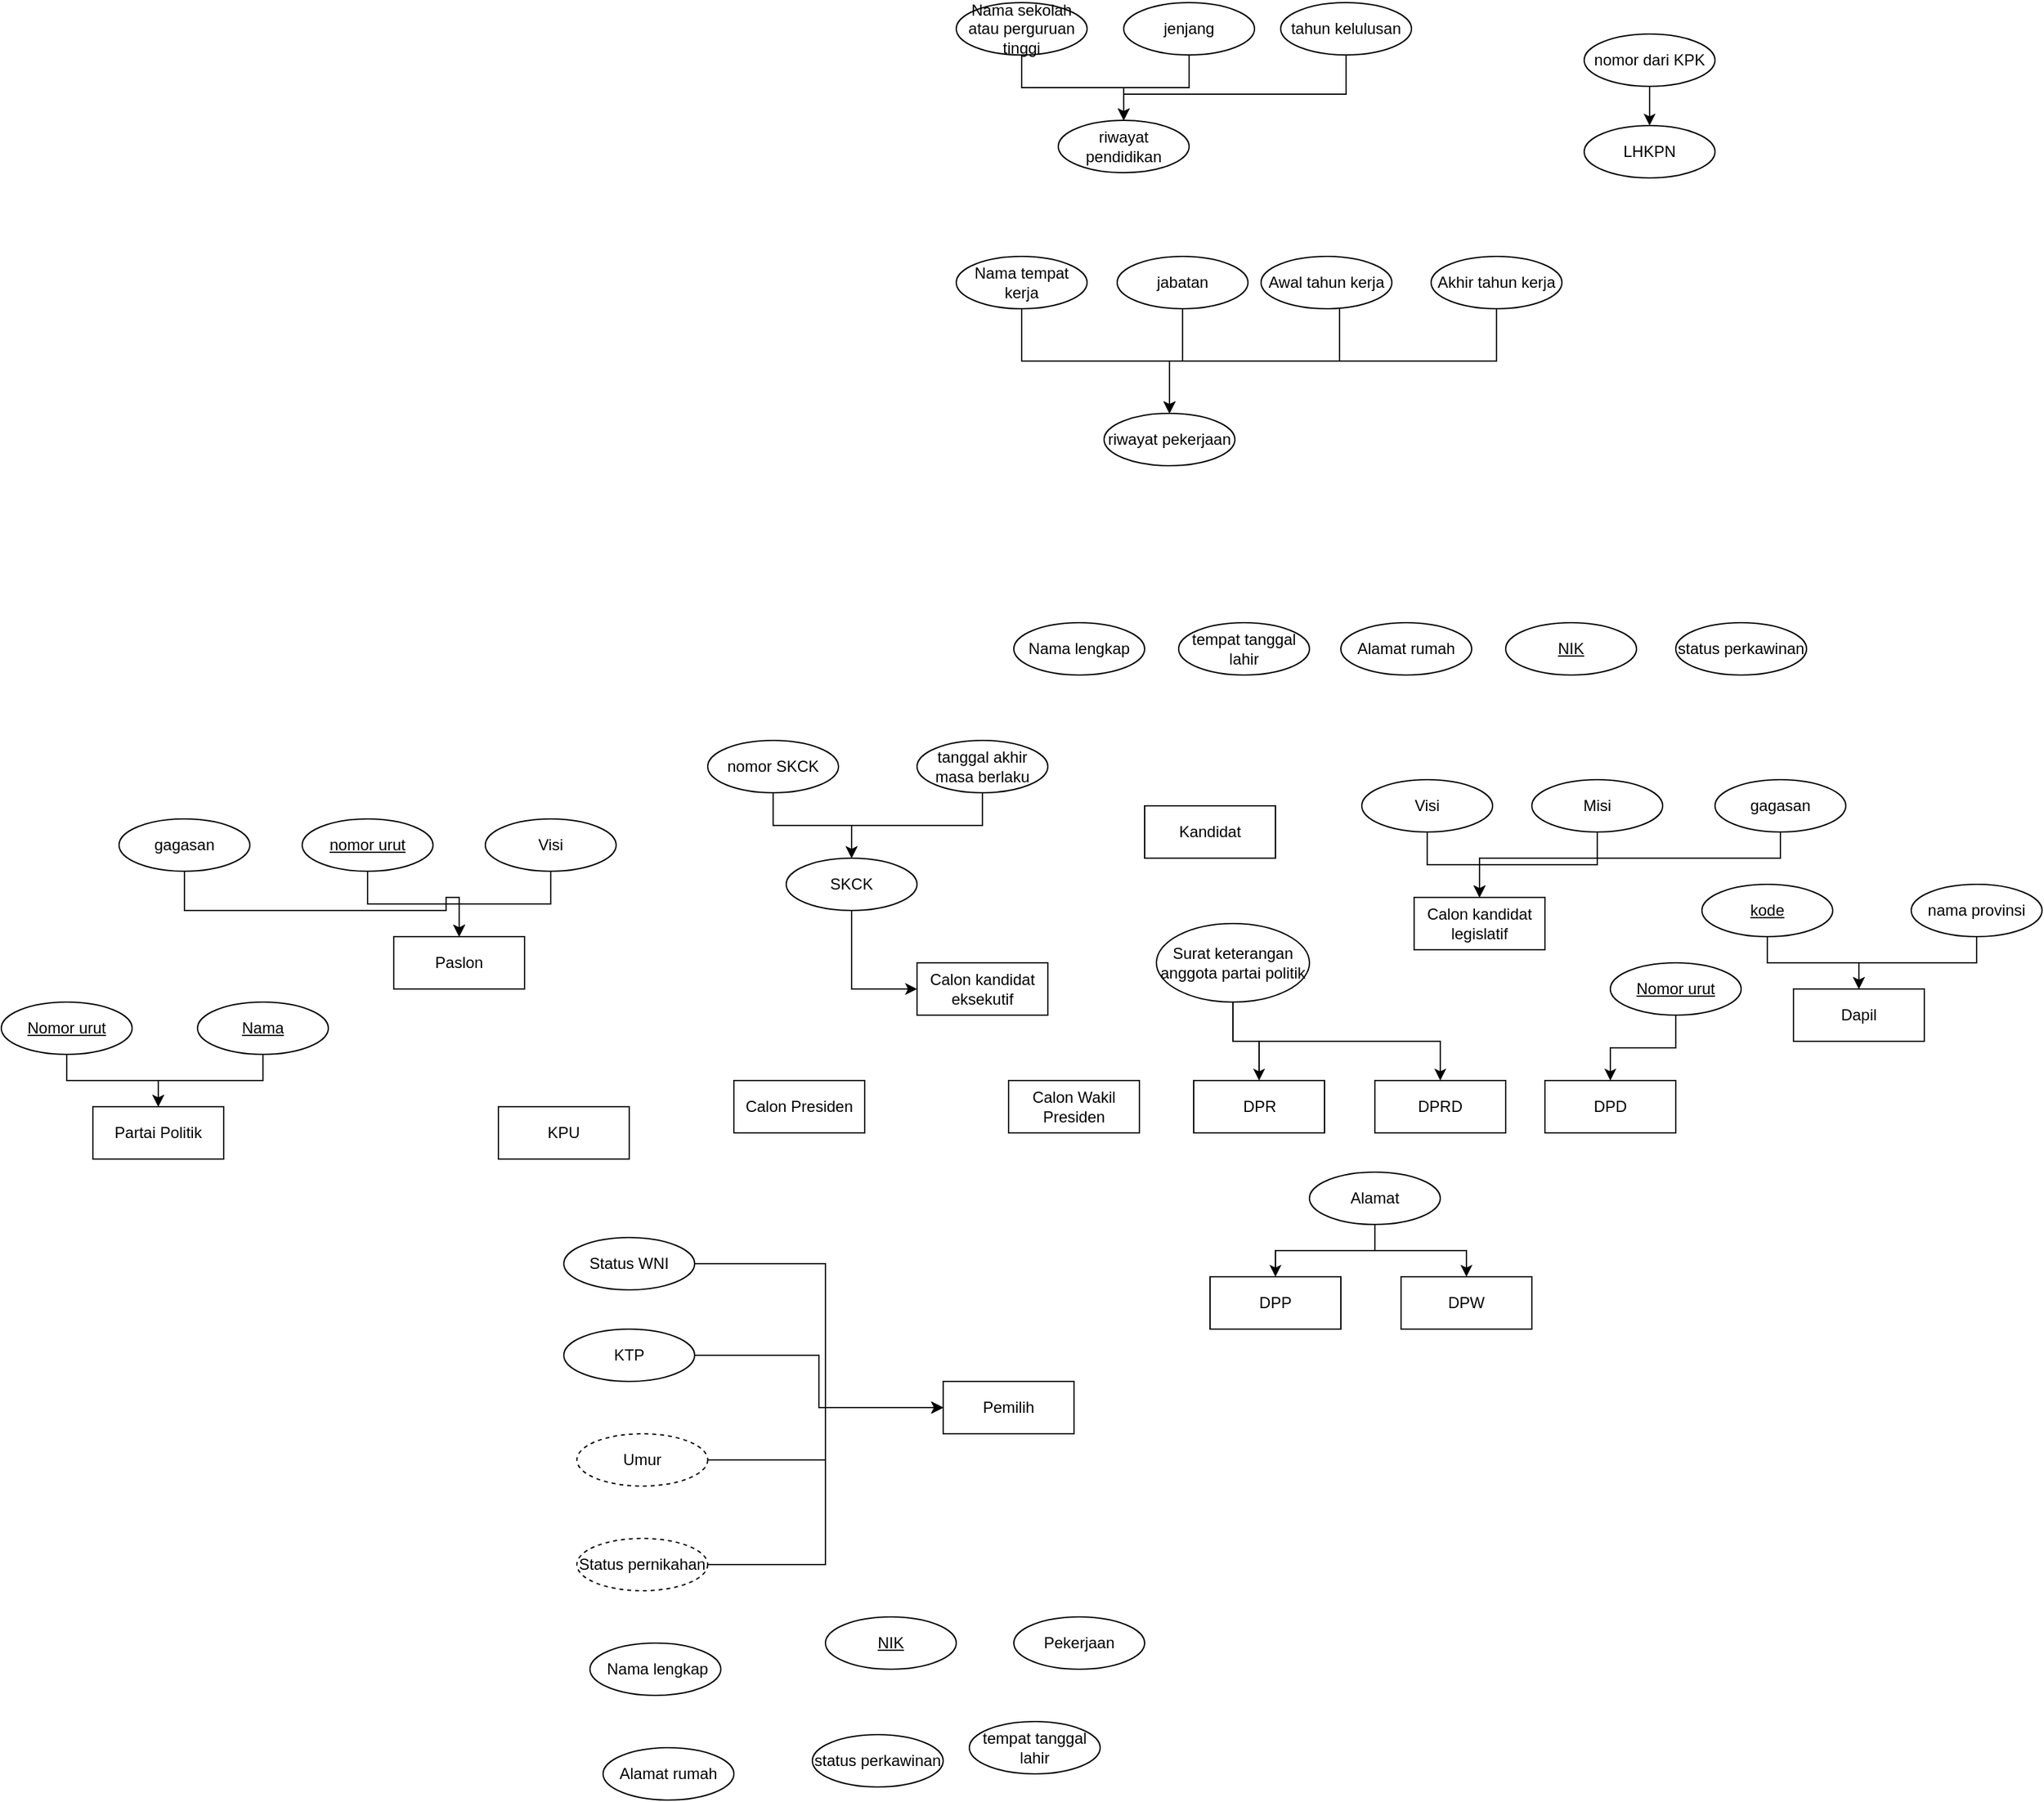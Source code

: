 <mxfile version="23.1.6" type="github">
  <diagram name="Page-1" id="nqy8MYTfZK-IS5IxkyHg">
    <mxGraphModel dx="1753" dy="1626" grid="1" gridSize="10" guides="1" tooltips="1" connect="1" arrows="1" fold="1" page="1" pageScale="1" pageWidth="827" pageHeight="1169" math="0" shadow="0">
      <root>
        <mxCell id="0" />
        <mxCell id="1" parent="0" />
        <mxCell id="Rp_q8d3P8gBAkOt-X-FX-1" value="DPR" style="whiteSpace=wrap;html=1;align=center;" parent="1" vertex="1">
          <mxGeometry x="351.5" y="110" width="100" height="40" as="geometry" />
        </mxCell>
        <mxCell id="Rp_q8d3P8gBAkOt-X-FX-2" value="DPRD" style="whiteSpace=wrap;html=1;align=center;" parent="1" vertex="1">
          <mxGeometry x="490" y="110" width="100" height="40" as="geometry" />
        </mxCell>
        <mxCell id="Rp_q8d3P8gBAkOt-X-FX-3" value="DPD" style="whiteSpace=wrap;html=1;align=center;" parent="1" vertex="1">
          <mxGeometry x="620" y="110" width="100" height="40" as="geometry" />
        </mxCell>
        <mxCell id="Rp_q8d3P8gBAkOt-X-FX-4" value="Calon Presiden" style="whiteSpace=wrap;html=1;align=center;" parent="1" vertex="1">
          <mxGeometry y="110" width="100" height="40" as="geometry" />
        </mxCell>
        <mxCell id="Rp_q8d3P8gBAkOt-X-FX-5" value="Calon Wakil Presiden" style="whiteSpace=wrap;html=1;align=center;" parent="1" vertex="1">
          <mxGeometry x="210" y="110" width="100" height="40" as="geometry" />
        </mxCell>
        <mxCell id="06MVGboHxHlyO1YCg4qo-1" value="Calon kandidat eksekutif" style="whiteSpace=wrap;html=1;align=center;" vertex="1" parent="1">
          <mxGeometry x="140" y="20" width="100" height="40" as="geometry" />
        </mxCell>
        <mxCell id="06MVGboHxHlyO1YCg4qo-2" value="Calon kandidat legislatif" style="whiteSpace=wrap;html=1;align=center;" vertex="1" parent="1">
          <mxGeometry x="520" y="-30" width="100" height="40" as="geometry" />
        </mxCell>
        <mxCell id="06MVGboHxHlyO1YCg4qo-3" value="Dapil" style="whiteSpace=wrap;html=1;align=center;" vertex="1" parent="1">
          <mxGeometry x="810" y="40" width="100" height="40" as="geometry" />
        </mxCell>
        <mxCell id="06MVGboHxHlyO1YCg4qo-10" value="" style="group" vertex="1" connectable="0" parent="1">
          <mxGeometry x="-560" y="50" width="250" height="120" as="geometry" />
        </mxCell>
        <mxCell id="06MVGboHxHlyO1YCg4qo-4" value="Partai Politik" style="whiteSpace=wrap;html=1;align=center;" vertex="1" parent="06MVGboHxHlyO1YCg4qo-10">
          <mxGeometry x="70" y="80" width="100" height="40" as="geometry" />
        </mxCell>
        <mxCell id="06MVGboHxHlyO1YCg4qo-90" style="edgeStyle=orthogonalEdgeStyle;rounded=0;orthogonalLoop=1;jettySize=auto;html=1;" edge="1" parent="06MVGboHxHlyO1YCg4qo-10" source="06MVGboHxHlyO1YCg4qo-6" target="06MVGboHxHlyO1YCg4qo-4">
          <mxGeometry relative="1" as="geometry" />
        </mxCell>
        <mxCell id="06MVGboHxHlyO1YCg4qo-6" value="&lt;u&gt;Nomor urut&lt;/u&gt;" style="ellipse;whiteSpace=wrap;html=1;align=center;" vertex="1" parent="06MVGboHxHlyO1YCg4qo-10">
          <mxGeometry width="100" height="40" as="geometry" />
        </mxCell>
        <mxCell id="06MVGboHxHlyO1YCg4qo-7" value="&lt;u&gt;Nama&lt;/u&gt;" style="ellipse;whiteSpace=wrap;html=1;align=center;" vertex="1" parent="06MVGboHxHlyO1YCg4qo-10">
          <mxGeometry x="150" width="100" height="40" as="geometry" />
        </mxCell>
        <mxCell id="06MVGboHxHlyO1YCg4qo-8" style="edgeStyle=orthogonalEdgeStyle;rounded=0;orthogonalLoop=1;jettySize=auto;html=1;entryX=0.5;entryY=0;entryDx=0;entryDy=0;" edge="1" parent="06MVGboHxHlyO1YCg4qo-10" source="06MVGboHxHlyO1YCg4qo-7" target="06MVGboHxHlyO1YCg4qo-4">
          <mxGeometry relative="1" as="geometry" />
        </mxCell>
        <mxCell id="06MVGboHxHlyO1YCg4qo-22" value="DPP" style="whiteSpace=wrap;html=1;align=center;" vertex="1" parent="1">
          <mxGeometry x="364" y="260" width="100" height="40" as="geometry" />
        </mxCell>
        <mxCell id="06MVGboHxHlyO1YCg4qo-24" value="DPW" style="whiteSpace=wrap;html=1;align=center;" vertex="1" parent="1">
          <mxGeometry x="510" y="260" width="100" height="40" as="geometry" />
        </mxCell>
        <mxCell id="06MVGboHxHlyO1YCg4qo-26" style="edgeStyle=orthogonalEdgeStyle;rounded=0;orthogonalLoop=1;jettySize=auto;html=1;entryX=0.5;entryY=0;entryDx=0;entryDy=0;" edge="1" parent="1" source="06MVGboHxHlyO1YCg4qo-25" target="06MVGboHxHlyO1YCg4qo-24">
          <mxGeometry relative="1" as="geometry" />
        </mxCell>
        <mxCell id="06MVGboHxHlyO1YCg4qo-27" style="edgeStyle=orthogonalEdgeStyle;rounded=0;orthogonalLoop=1;jettySize=auto;html=1;entryX=0.5;entryY=0;entryDx=0;entryDy=0;" edge="1" parent="1" source="06MVGboHxHlyO1YCg4qo-25" target="06MVGboHxHlyO1YCg4qo-22">
          <mxGeometry relative="1" as="geometry" />
        </mxCell>
        <mxCell id="06MVGboHxHlyO1YCg4qo-25" value="Alamat" style="ellipse;whiteSpace=wrap;html=1;align=center;" vertex="1" parent="1">
          <mxGeometry x="440" y="180" width="100" height="40" as="geometry" />
        </mxCell>
        <mxCell id="06MVGboHxHlyO1YCg4qo-28" value="KPU" style="whiteSpace=wrap;html=1;align=center;" vertex="1" parent="1">
          <mxGeometry x="-180" y="130" width="100" height="40" as="geometry" />
        </mxCell>
        <mxCell id="06MVGboHxHlyO1YCg4qo-29" value="Kandidat" style="whiteSpace=wrap;html=1;align=center;" vertex="1" parent="1">
          <mxGeometry x="314" y="-100" width="100" height="40" as="geometry" />
        </mxCell>
        <mxCell id="06MVGboHxHlyO1YCg4qo-30" value="Nama lengkap" style="ellipse;whiteSpace=wrap;html=1;align=center;" vertex="1" parent="1">
          <mxGeometry x="214" y="-240" width="100" height="40" as="geometry" />
        </mxCell>
        <mxCell id="06MVGboHxHlyO1YCg4qo-31" value="tempat tanggal lahir" style="ellipse;whiteSpace=wrap;html=1;align=center;" vertex="1" parent="1">
          <mxGeometry x="340" y="-240" width="100" height="40" as="geometry" />
        </mxCell>
        <mxCell id="06MVGboHxHlyO1YCg4qo-32" value="Alamat rumah" style="ellipse;whiteSpace=wrap;html=1;align=center;" vertex="1" parent="1">
          <mxGeometry x="464" y="-240" width="100" height="40" as="geometry" />
        </mxCell>
        <mxCell id="06MVGboHxHlyO1YCg4qo-33" value="&lt;u&gt;NIK&lt;/u&gt;" style="ellipse;whiteSpace=wrap;html=1;align=center;" vertex="1" parent="1">
          <mxGeometry x="590" y="-240" width="100" height="40" as="geometry" />
        </mxCell>
        <mxCell id="06MVGboHxHlyO1YCg4qo-35" value="status perkawinan" style="ellipse;whiteSpace=wrap;html=1;align=center;" vertex="1" parent="1">
          <mxGeometry x="720" y="-240" width="100" height="40" as="geometry" />
        </mxCell>
        <mxCell id="06MVGboHxHlyO1YCg4qo-54" value="" style="group" vertex="1" connectable="0" parent="1">
          <mxGeometry x="170" y="-520" width="463" height="160" as="geometry" />
        </mxCell>
        <mxCell id="06MVGboHxHlyO1YCg4qo-36" value="riwayat pekerjaan" style="ellipse;whiteSpace=wrap;html=1;align=center;" vertex="1" parent="06MVGboHxHlyO1YCg4qo-54">
          <mxGeometry x="113" y="120" width="100" height="40" as="geometry" />
        </mxCell>
        <mxCell id="06MVGboHxHlyO1YCg4qo-43" style="edgeStyle=orthogonalEdgeStyle;rounded=0;orthogonalLoop=1;jettySize=auto;html=1;entryX=0.5;entryY=0;entryDx=0;entryDy=0;" edge="1" parent="06MVGboHxHlyO1YCg4qo-54" source="06MVGboHxHlyO1YCg4qo-39" target="06MVGboHxHlyO1YCg4qo-36">
          <mxGeometry relative="1" as="geometry">
            <Array as="points">
              <mxPoint x="50" y="80" />
              <mxPoint x="163" y="80" />
            </Array>
          </mxGeometry>
        </mxCell>
        <mxCell id="06MVGboHxHlyO1YCg4qo-39" value="Nama tempat kerja" style="ellipse;whiteSpace=wrap;html=1;align=center;" vertex="1" parent="06MVGboHxHlyO1YCg4qo-54">
          <mxGeometry width="100" height="40" as="geometry" />
        </mxCell>
        <mxCell id="06MVGboHxHlyO1YCg4qo-51" style="edgeStyle=orthogonalEdgeStyle;rounded=0;orthogonalLoop=1;jettySize=auto;html=1;" edge="1" parent="06MVGboHxHlyO1YCg4qo-54" source="06MVGboHxHlyO1YCg4qo-40" target="06MVGboHxHlyO1YCg4qo-36">
          <mxGeometry relative="1" as="geometry" />
        </mxCell>
        <mxCell id="06MVGboHxHlyO1YCg4qo-40" value="jabatan" style="ellipse;whiteSpace=wrap;html=1;align=center;" vertex="1" parent="06MVGboHxHlyO1YCg4qo-54">
          <mxGeometry x="123" width="100" height="40" as="geometry" />
        </mxCell>
        <mxCell id="06MVGboHxHlyO1YCg4qo-46" style="edgeStyle=orthogonalEdgeStyle;rounded=0;orthogonalLoop=1;jettySize=auto;html=1;" edge="1" parent="06MVGboHxHlyO1YCg4qo-54" source="06MVGboHxHlyO1YCg4qo-41" target="06MVGboHxHlyO1YCg4qo-36">
          <mxGeometry relative="1" as="geometry">
            <Array as="points">
              <mxPoint x="293" y="80" />
              <mxPoint x="163" y="80" />
            </Array>
          </mxGeometry>
        </mxCell>
        <mxCell id="06MVGboHxHlyO1YCg4qo-41" value="Awal tahun kerja" style="ellipse;whiteSpace=wrap;html=1;align=center;" vertex="1" parent="06MVGboHxHlyO1YCg4qo-54">
          <mxGeometry x="233" width="100" height="40" as="geometry" />
        </mxCell>
        <mxCell id="06MVGboHxHlyO1YCg4qo-49" style="edgeStyle=orthogonalEdgeStyle;rounded=0;orthogonalLoop=1;jettySize=auto;html=1;" edge="1" parent="06MVGboHxHlyO1YCg4qo-54" source="06MVGboHxHlyO1YCg4qo-42" target="06MVGboHxHlyO1YCg4qo-36">
          <mxGeometry relative="1" as="geometry">
            <Array as="points">
              <mxPoint x="413" y="80" />
              <mxPoint x="163" y="80" />
            </Array>
          </mxGeometry>
        </mxCell>
        <mxCell id="06MVGboHxHlyO1YCg4qo-42" value="Akhir tahun kerja" style="ellipse;whiteSpace=wrap;html=1;align=center;" vertex="1" parent="06MVGboHxHlyO1YCg4qo-54">
          <mxGeometry x="363" width="100" height="40" as="geometry" />
        </mxCell>
        <mxCell id="06MVGboHxHlyO1YCg4qo-62" value="" style="group" vertex="1" connectable="0" parent="1">
          <mxGeometry x="170" y="-714" width="348" height="130" as="geometry" />
        </mxCell>
        <mxCell id="06MVGboHxHlyO1YCg4qo-37" value="riwayat pendidikan" style="ellipse;whiteSpace=wrap;html=1;align=center;" vertex="1" parent="06MVGboHxHlyO1YCg4qo-62">
          <mxGeometry x="78" y="90" width="100" height="40" as="geometry" />
        </mxCell>
        <mxCell id="06MVGboHxHlyO1YCg4qo-58" style="edgeStyle=orthogonalEdgeStyle;rounded=0;orthogonalLoop=1;jettySize=auto;html=1;" edge="1" parent="06MVGboHxHlyO1YCg4qo-62" source="06MVGboHxHlyO1YCg4qo-55" target="06MVGboHxHlyO1YCg4qo-37">
          <mxGeometry relative="1" as="geometry" />
        </mxCell>
        <mxCell id="06MVGboHxHlyO1YCg4qo-55" value="Nama sekolah atau perguruan tinggi" style="ellipse;whiteSpace=wrap;html=1;align=center;" vertex="1" parent="06MVGboHxHlyO1YCg4qo-62">
          <mxGeometry width="100" height="40" as="geometry" />
        </mxCell>
        <mxCell id="06MVGboHxHlyO1YCg4qo-59" style="edgeStyle=orthogonalEdgeStyle;rounded=0;orthogonalLoop=1;jettySize=auto;html=1;" edge="1" parent="06MVGboHxHlyO1YCg4qo-62" source="06MVGboHxHlyO1YCg4qo-56" target="06MVGboHxHlyO1YCg4qo-37">
          <mxGeometry relative="1" as="geometry" />
        </mxCell>
        <mxCell id="06MVGboHxHlyO1YCg4qo-56" value="jenjang" style="ellipse;whiteSpace=wrap;html=1;align=center;" vertex="1" parent="06MVGboHxHlyO1YCg4qo-62">
          <mxGeometry x="128" width="100" height="40" as="geometry" />
        </mxCell>
        <mxCell id="06MVGboHxHlyO1YCg4qo-60" style="edgeStyle=orthogonalEdgeStyle;rounded=0;orthogonalLoop=1;jettySize=auto;html=1;" edge="1" parent="06MVGboHxHlyO1YCg4qo-62" source="06MVGboHxHlyO1YCg4qo-57" target="06MVGboHxHlyO1YCg4qo-37">
          <mxGeometry relative="1" as="geometry">
            <Array as="points">
              <mxPoint x="298" y="70" />
              <mxPoint x="128" y="70" />
            </Array>
          </mxGeometry>
        </mxCell>
        <mxCell id="06MVGboHxHlyO1YCg4qo-57" value="tahun kelulusan" style="ellipse;whiteSpace=wrap;html=1;align=center;" vertex="1" parent="06MVGboHxHlyO1YCg4qo-62">
          <mxGeometry x="248" width="100" height="40" as="geometry" />
        </mxCell>
        <mxCell id="06MVGboHxHlyO1YCg4qo-66" value="" style="group" vertex="1" connectable="0" parent="1">
          <mxGeometry x="650" y="-690" width="100" height="110" as="geometry" />
        </mxCell>
        <mxCell id="06MVGboHxHlyO1YCg4qo-38" value="LHKPN" style="ellipse;whiteSpace=wrap;html=1;align=center;" vertex="1" parent="06MVGboHxHlyO1YCg4qo-66">
          <mxGeometry y="70" width="100" height="40" as="geometry" />
        </mxCell>
        <mxCell id="06MVGboHxHlyO1YCg4qo-63" value="nomor dari KPK" style="ellipse;whiteSpace=wrap;html=1;align=center;" vertex="1" parent="06MVGboHxHlyO1YCg4qo-66">
          <mxGeometry width="100" height="40" as="geometry" />
        </mxCell>
        <mxCell id="06MVGboHxHlyO1YCg4qo-65" style="edgeStyle=orthogonalEdgeStyle;rounded=0;orthogonalLoop=1;jettySize=auto;html=1;" edge="1" parent="06MVGboHxHlyO1YCg4qo-66" source="06MVGboHxHlyO1YCg4qo-63" target="06MVGboHxHlyO1YCg4qo-38">
          <mxGeometry relative="1" as="geometry" />
        </mxCell>
        <mxCell id="06MVGboHxHlyO1YCg4qo-74" value="" style="group" vertex="1" connectable="0" parent="1">
          <mxGeometry x="-20" y="-150" width="260" height="130" as="geometry" />
        </mxCell>
        <mxCell id="06MVGboHxHlyO1YCg4qo-68" value="SKCK" style="ellipse;whiteSpace=wrap;html=1;align=center;" vertex="1" parent="06MVGboHxHlyO1YCg4qo-74">
          <mxGeometry x="60" y="90" width="100" height="40" as="geometry" />
        </mxCell>
        <mxCell id="06MVGboHxHlyO1YCg4qo-70" value="tanggal akhir masa berlaku" style="ellipse;whiteSpace=wrap;html=1;align=center;" vertex="1" parent="06MVGboHxHlyO1YCg4qo-74">
          <mxGeometry x="160" width="100" height="40" as="geometry" />
        </mxCell>
        <mxCell id="06MVGboHxHlyO1YCg4qo-69" value="nomor SKCK" style="ellipse;whiteSpace=wrap;html=1;align=center;" vertex="1" parent="06MVGboHxHlyO1YCg4qo-74">
          <mxGeometry width="100" height="40" as="geometry" />
        </mxCell>
        <mxCell id="06MVGboHxHlyO1YCg4qo-72" style="edgeStyle=orthogonalEdgeStyle;rounded=0;orthogonalLoop=1;jettySize=auto;html=1;" edge="1" parent="06MVGboHxHlyO1YCg4qo-74" source="06MVGboHxHlyO1YCg4qo-70" target="06MVGboHxHlyO1YCg4qo-68">
          <mxGeometry relative="1" as="geometry" />
        </mxCell>
        <mxCell id="06MVGboHxHlyO1YCg4qo-71" style="edgeStyle=orthogonalEdgeStyle;rounded=0;orthogonalLoop=1;jettySize=auto;html=1;" edge="1" parent="06MVGboHxHlyO1YCg4qo-74" source="06MVGboHxHlyO1YCg4qo-69" target="06MVGboHxHlyO1YCg4qo-68">
          <mxGeometry relative="1" as="geometry" />
        </mxCell>
        <mxCell id="06MVGboHxHlyO1YCg4qo-75" style="edgeStyle=orthogonalEdgeStyle;rounded=0;orthogonalLoop=1;jettySize=auto;html=1;entryX=0;entryY=0.5;entryDx=0;entryDy=0;" edge="1" parent="1" source="06MVGboHxHlyO1YCg4qo-68" target="06MVGboHxHlyO1YCg4qo-1">
          <mxGeometry relative="1" as="geometry" />
        </mxCell>
        <mxCell id="06MVGboHxHlyO1YCg4qo-79" value="Paslon" style="whiteSpace=wrap;html=1;align=center;" vertex="1" parent="1">
          <mxGeometry x="-260" width="100" height="40" as="geometry" />
        </mxCell>
        <mxCell id="06MVGboHxHlyO1YCg4qo-88" style="edgeStyle=orthogonalEdgeStyle;rounded=0;orthogonalLoop=1;jettySize=auto;html=1;entryX=0.5;entryY=0;entryDx=0;entryDy=0;" edge="1" parent="1" source="06MVGboHxHlyO1YCg4qo-81" target="06MVGboHxHlyO1YCg4qo-79">
          <mxGeometry relative="1" as="geometry" />
        </mxCell>
        <mxCell id="06MVGboHxHlyO1YCg4qo-81" value="&lt;u&gt;nomor urut&lt;/u&gt;" style="ellipse;whiteSpace=wrap;html=1;align=center;" vertex="1" parent="1">
          <mxGeometry x="-330" y="-90" width="100" height="40" as="geometry" />
        </mxCell>
        <mxCell id="06MVGboHxHlyO1YCg4qo-87" style="edgeStyle=orthogonalEdgeStyle;rounded=0;orthogonalLoop=1;jettySize=auto;html=1;entryX=0.5;entryY=0;entryDx=0;entryDy=0;" edge="1" parent="1" source="06MVGboHxHlyO1YCg4qo-82" target="06MVGboHxHlyO1YCg4qo-79">
          <mxGeometry relative="1" as="geometry" />
        </mxCell>
        <mxCell id="06MVGboHxHlyO1YCg4qo-82" value="Visi" style="ellipse;whiteSpace=wrap;html=1;align=center;" vertex="1" parent="1">
          <mxGeometry x="-190" y="-90" width="100" height="40" as="geometry" />
        </mxCell>
        <mxCell id="06MVGboHxHlyO1YCg4qo-89" style="edgeStyle=orthogonalEdgeStyle;rounded=0;orthogonalLoop=1;jettySize=auto;html=1;" edge="1" parent="1" source="06MVGboHxHlyO1YCg4qo-83" target="06MVGboHxHlyO1YCg4qo-79">
          <mxGeometry relative="1" as="geometry">
            <Array as="points">
              <mxPoint x="-420" y="-20" />
              <mxPoint x="-220" y="-20" />
              <mxPoint x="-220" y="-30" />
              <mxPoint x="-210" y="-30" />
            </Array>
          </mxGeometry>
        </mxCell>
        <mxCell id="06MVGboHxHlyO1YCg4qo-83" value="gagasan" style="ellipse;whiteSpace=wrap;html=1;align=center;" vertex="1" parent="1">
          <mxGeometry x="-470" y="-90" width="100" height="40" as="geometry" />
        </mxCell>
        <mxCell id="06MVGboHxHlyO1YCg4qo-94" style="edgeStyle=orthogonalEdgeStyle;rounded=0;orthogonalLoop=1;jettySize=auto;html=1;entryX=0.5;entryY=0;entryDx=0;entryDy=0;" edge="1" parent="1" source="06MVGboHxHlyO1YCg4qo-91" target="Rp_q8d3P8gBAkOt-X-FX-1">
          <mxGeometry relative="1" as="geometry" />
        </mxCell>
        <mxCell id="06MVGboHxHlyO1YCg4qo-95" style="edgeStyle=orthogonalEdgeStyle;rounded=0;orthogonalLoop=1;jettySize=auto;html=1;" edge="1" parent="1" source="06MVGboHxHlyO1YCg4qo-91" target="Rp_q8d3P8gBAkOt-X-FX-2">
          <mxGeometry relative="1" as="geometry">
            <Array as="points">
              <mxPoint x="382" y="80" />
              <mxPoint x="540" y="80" />
            </Array>
          </mxGeometry>
        </mxCell>
        <mxCell id="06MVGboHxHlyO1YCg4qo-91" value="Surat keterangan anggota partai politik" style="ellipse;whiteSpace=wrap;html=1;align=center;" vertex="1" parent="1">
          <mxGeometry x="323" y="-10" width="117" height="60" as="geometry" />
        </mxCell>
        <mxCell id="06MVGboHxHlyO1YCg4qo-98" style="edgeStyle=orthogonalEdgeStyle;rounded=0;orthogonalLoop=1;jettySize=auto;html=1;" edge="1" parent="1" source="06MVGboHxHlyO1YCg4qo-97" target="06MVGboHxHlyO1YCg4qo-2">
          <mxGeometry relative="1" as="geometry" />
        </mxCell>
        <mxCell id="06MVGboHxHlyO1YCg4qo-97" value="Visi" style="ellipse;whiteSpace=wrap;html=1;align=center;" vertex="1" parent="1">
          <mxGeometry x="480" y="-120" width="100" height="40" as="geometry" />
        </mxCell>
        <mxCell id="06MVGboHxHlyO1YCg4qo-102" style="edgeStyle=orthogonalEdgeStyle;rounded=0;orthogonalLoop=1;jettySize=auto;html=1;" edge="1" parent="1" source="06MVGboHxHlyO1YCg4qo-99" target="06MVGboHxHlyO1YCg4qo-2">
          <mxGeometry relative="1" as="geometry" />
        </mxCell>
        <mxCell id="06MVGboHxHlyO1YCg4qo-99" value="Misi" style="ellipse;whiteSpace=wrap;html=1;align=center;" vertex="1" parent="1">
          <mxGeometry x="610" y="-120" width="100" height="40" as="geometry" />
        </mxCell>
        <mxCell id="06MVGboHxHlyO1YCg4qo-101" style="edgeStyle=orthogonalEdgeStyle;rounded=0;orthogonalLoop=1;jettySize=auto;html=1;" edge="1" parent="1" source="06MVGboHxHlyO1YCg4qo-100" target="06MVGboHxHlyO1YCg4qo-2">
          <mxGeometry relative="1" as="geometry">
            <Array as="points">
              <mxPoint x="800" y="-60" />
              <mxPoint x="570" y="-60" />
            </Array>
          </mxGeometry>
        </mxCell>
        <mxCell id="06MVGboHxHlyO1YCg4qo-100" value="gagasan" style="ellipse;whiteSpace=wrap;html=1;align=center;" vertex="1" parent="1">
          <mxGeometry x="750" y="-120" width="100" height="40" as="geometry" />
        </mxCell>
        <mxCell id="06MVGboHxHlyO1YCg4qo-106" style="edgeStyle=orthogonalEdgeStyle;rounded=0;orthogonalLoop=1;jettySize=auto;html=1;" edge="1" parent="1" source="06MVGboHxHlyO1YCg4qo-103" target="06MVGboHxHlyO1YCg4qo-3">
          <mxGeometry relative="1" as="geometry" />
        </mxCell>
        <mxCell id="06MVGboHxHlyO1YCg4qo-103" value="&lt;u&gt;kode&lt;/u&gt;" style="ellipse;whiteSpace=wrap;html=1;align=center;" vertex="1" parent="1">
          <mxGeometry x="740" y="-40" width="100" height="40" as="geometry" />
        </mxCell>
        <mxCell id="06MVGboHxHlyO1YCg4qo-107" style="edgeStyle=orthogonalEdgeStyle;rounded=0;orthogonalLoop=1;jettySize=auto;html=1;" edge="1" parent="1" source="06MVGboHxHlyO1YCg4qo-105" target="06MVGboHxHlyO1YCg4qo-3">
          <mxGeometry relative="1" as="geometry" />
        </mxCell>
        <mxCell id="06MVGboHxHlyO1YCg4qo-105" value="nama provinsi" style="ellipse;whiteSpace=wrap;html=1;align=center;" vertex="1" parent="1">
          <mxGeometry x="900" y="-40" width="100" height="40" as="geometry" />
        </mxCell>
        <mxCell id="06MVGboHxHlyO1YCg4qo-109" style="edgeStyle=orthogonalEdgeStyle;rounded=0;orthogonalLoop=1;jettySize=auto;html=1;" edge="1" parent="1" source="06MVGboHxHlyO1YCg4qo-108" target="Rp_q8d3P8gBAkOt-X-FX-3">
          <mxGeometry relative="1" as="geometry" />
        </mxCell>
        <mxCell id="06MVGboHxHlyO1YCg4qo-108" value="&lt;u&gt;Nomor urut&lt;/u&gt;" style="ellipse;whiteSpace=wrap;html=1;align=center;" vertex="1" parent="1">
          <mxGeometry x="670" y="20" width="100" height="40" as="geometry" />
        </mxCell>
        <mxCell id="06MVGboHxHlyO1YCg4qo-110" value="Pemilih" style="whiteSpace=wrap;html=1;align=center;" vertex="1" parent="1">
          <mxGeometry x="160" y="340" width="100" height="40" as="geometry" />
        </mxCell>
        <mxCell id="06MVGboHxHlyO1YCg4qo-120" style="edgeStyle=orthogonalEdgeStyle;rounded=0;orthogonalLoop=1;jettySize=auto;html=1;" edge="1" parent="1" source="06MVGboHxHlyO1YCg4qo-112" target="06MVGboHxHlyO1YCg4qo-110">
          <mxGeometry relative="1" as="geometry">
            <Array as="points">
              <mxPoint x="70" y="250" />
              <mxPoint x="70" y="360" />
            </Array>
          </mxGeometry>
        </mxCell>
        <mxCell id="06MVGboHxHlyO1YCg4qo-112" value="Status WNI" style="ellipse;whiteSpace=wrap;html=1;align=center;" vertex="1" parent="1">
          <mxGeometry x="-130" y="230" width="100" height="40" as="geometry" />
        </mxCell>
        <mxCell id="06MVGboHxHlyO1YCg4qo-121" style="edgeStyle=orthogonalEdgeStyle;rounded=0;orthogonalLoop=1;jettySize=auto;html=1;" edge="1" parent="1" source="06MVGboHxHlyO1YCg4qo-113" target="06MVGboHxHlyO1YCg4qo-110">
          <mxGeometry relative="1" as="geometry" />
        </mxCell>
        <mxCell id="06MVGboHxHlyO1YCg4qo-113" value="KTP" style="ellipse;whiteSpace=wrap;html=1;align=center;" vertex="1" parent="1">
          <mxGeometry x="-130" y="300" width="100" height="40" as="geometry" />
        </mxCell>
        <mxCell id="06MVGboHxHlyO1YCg4qo-122" style="edgeStyle=orthogonalEdgeStyle;rounded=0;orthogonalLoop=1;jettySize=auto;html=1;" edge="1" parent="1" source="06MVGboHxHlyO1YCg4qo-115" target="06MVGboHxHlyO1YCg4qo-110">
          <mxGeometry relative="1" as="geometry" />
        </mxCell>
        <mxCell id="06MVGboHxHlyO1YCg4qo-115" value="Umur" style="ellipse;whiteSpace=wrap;html=1;align=center;dashed=1;" vertex="1" parent="1">
          <mxGeometry x="-120" y="380" width="100" height="40" as="geometry" />
        </mxCell>
        <mxCell id="06MVGboHxHlyO1YCg4qo-123" style="edgeStyle=orthogonalEdgeStyle;rounded=0;orthogonalLoop=1;jettySize=auto;html=1;" edge="1" parent="1" source="06MVGboHxHlyO1YCg4qo-119" target="06MVGboHxHlyO1YCg4qo-110">
          <mxGeometry relative="1" as="geometry">
            <Array as="points">
              <mxPoint x="70" y="480" />
              <mxPoint x="70" y="360" />
            </Array>
          </mxGeometry>
        </mxCell>
        <mxCell id="06MVGboHxHlyO1YCg4qo-119" value="Status pernikahan" style="ellipse;whiteSpace=wrap;html=1;align=center;dashed=1;" vertex="1" parent="1">
          <mxGeometry x="-120" y="460" width="100" height="40" as="geometry" />
        </mxCell>
        <mxCell id="06MVGboHxHlyO1YCg4qo-124" value="&amp;nbsp;Nama lengkap" style="ellipse;whiteSpace=wrap;html=1;align=center;" vertex="1" parent="1">
          <mxGeometry x="-110" y="540" width="100" height="40" as="geometry" />
        </mxCell>
        <mxCell id="06MVGboHxHlyO1YCg4qo-126" value="Alamat rumah" style="ellipse;whiteSpace=wrap;html=1;align=center;" vertex="1" parent="1">
          <mxGeometry x="-100" y="620" width="100" height="40" as="geometry" />
        </mxCell>
        <mxCell id="06MVGboHxHlyO1YCg4qo-127" value="&lt;u&gt;NIK&lt;/u&gt;" style="ellipse;whiteSpace=wrap;html=1;align=center;" vertex="1" parent="1">
          <mxGeometry x="70" y="520" width="100" height="40" as="geometry" />
        </mxCell>
        <mxCell id="06MVGboHxHlyO1YCg4qo-130" value="status perkawinan" style="ellipse;whiteSpace=wrap;html=1;align=center;" vertex="1" parent="1">
          <mxGeometry x="60" y="610" width="100" height="40" as="geometry" />
        </mxCell>
        <mxCell id="06MVGboHxHlyO1YCg4qo-133" value="tempat tanggal lahir" style="ellipse;whiteSpace=wrap;html=1;align=center;" vertex="1" parent="1">
          <mxGeometry x="180" y="600" width="100" height="40" as="geometry" />
        </mxCell>
        <mxCell id="06MVGboHxHlyO1YCg4qo-134" value="Pekerjaan" style="ellipse;whiteSpace=wrap;html=1;align=center;" vertex="1" parent="1">
          <mxGeometry x="214" y="520" width="100" height="40" as="geometry" />
        </mxCell>
      </root>
    </mxGraphModel>
  </diagram>
</mxfile>

